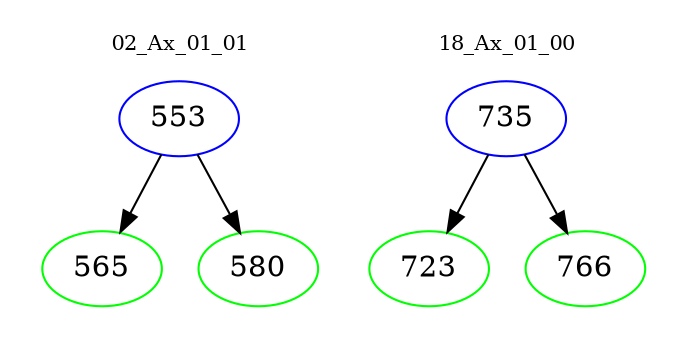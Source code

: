 digraph{
subgraph cluster_0 {
color = white
label = "02_Ax_01_01";
fontsize=10;
T0_553 [label="553", color="blue"]
T0_553 -> T0_565 [color="black"]
T0_565 [label="565", color="green"]
T0_553 -> T0_580 [color="black"]
T0_580 [label="580", color="green"]
}
subgraph cluster_1 {
color = white
label = "18_Ax_01_00";
fontsize=10;
T1_735 [label="735", color="blue"]
T1_735 -> T1_723 [color="black"]
T1_723 [label="723", color="green"]
T1_735 -> T1_766 [color="black"]
T1_766 [label="766", color="green"]
}
}
